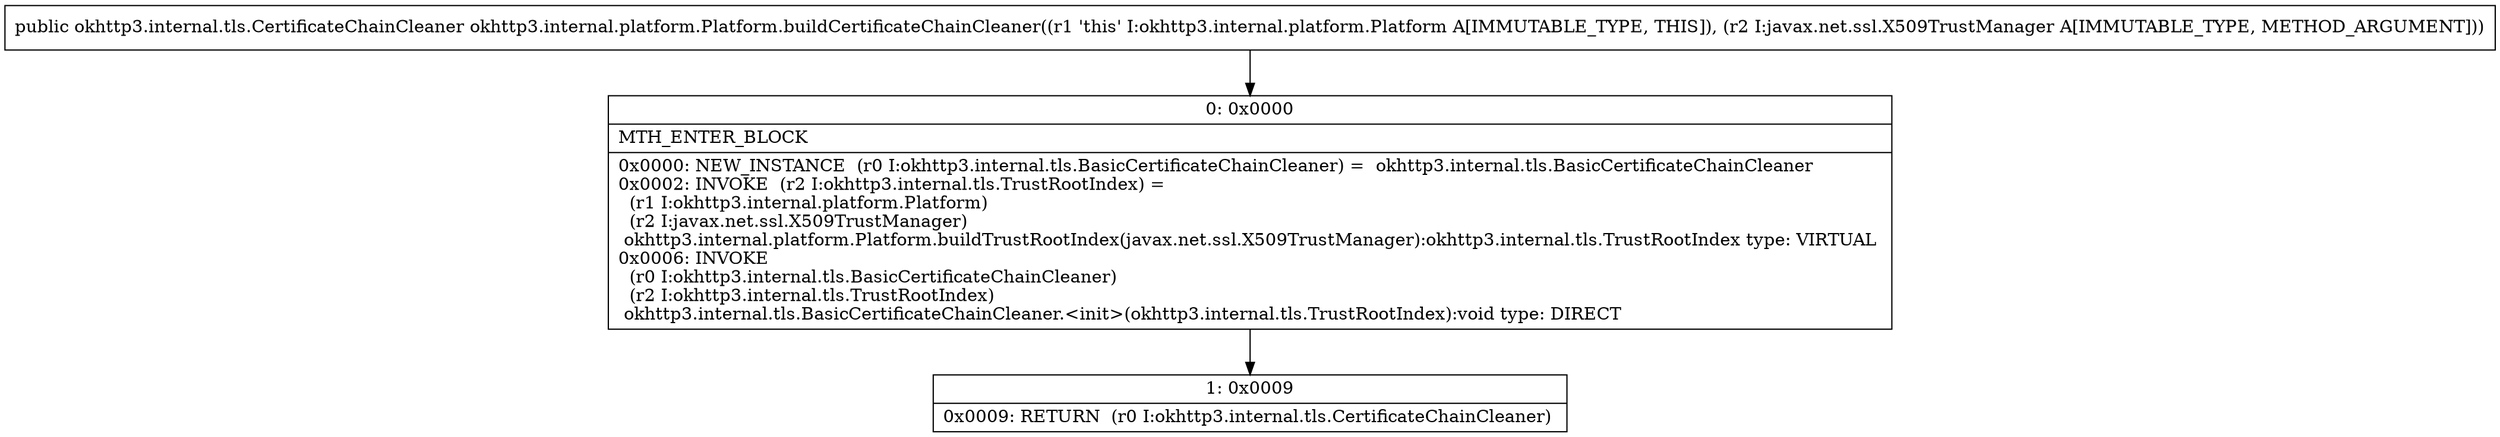 digraph "CFG forokhttp3.internal.platform.Platform.buildCertificateChainCleaner(Ljavax\/net\/ssl\/X509TrustManager;)Lokhttp3\/internal\/tls\/CertificateChainCleaner;" {
Node_0 [shape=record,label="{0\:\ 0x0000|MTH_ENTER_BLOCK\l|0x0000: NEW_INSTANCE  (r0 I:okhttp3.internal.tls.BasicCertificateChainCleaner) =  okhttp3.internal.tls.BasicCertificateChainCleaner \l0x0002: INVOKE  (r2 I:okhttp3.internal.tls.TrustRootIndex) = \l  (r1 I:okhttp3.internal.platform.Platform)\l  (r2 I:javax.net.ssl.X509TrustManager)\l okhttp3.internal.platform.Platform.buildTrustRootIndex(javax.net.ssl.X509TrustManager):okhttp3.internal.tls.TrustRootIndex type: VIRTUAL \l0x0006: INVOKE  \l  (r0 I:okhttp3.internal.tls.BasicCertificateChainCleaner)\l  (r2 I:okhttp3.internal.tls.TrustRootIndex)\l okhttp3.internal.tls.BasicCertificateChainCleaner.\<init\>(okhttp3.internal.tls.TrustRootIndex):void type: DIRECT \l}"];
Node_1 [shape=record,label="{1\:\ 0x0009|0x0009: RETURN  (r0 I:okhttp3.internal.tls.CertificateChainCleaner) \l}"];
MethodNode[shape=record,label="{public okhttp3.internal.tls.CertificateChainCleaner okhttp3.internal.platform.Platform.buildCertificateChainCleaner((r1 'this' I:okhttp3.internal.platform.Platform A[IMMUTABLE_TYPE, THIS]), (r2 I:javax.net.ssl.X509TrustManager A[IMMUTABLE_TYPE, METHOD_ARGUMENT])) }"];
MethodNode -> Node_0;
Node_0 -> Node_1;
}

